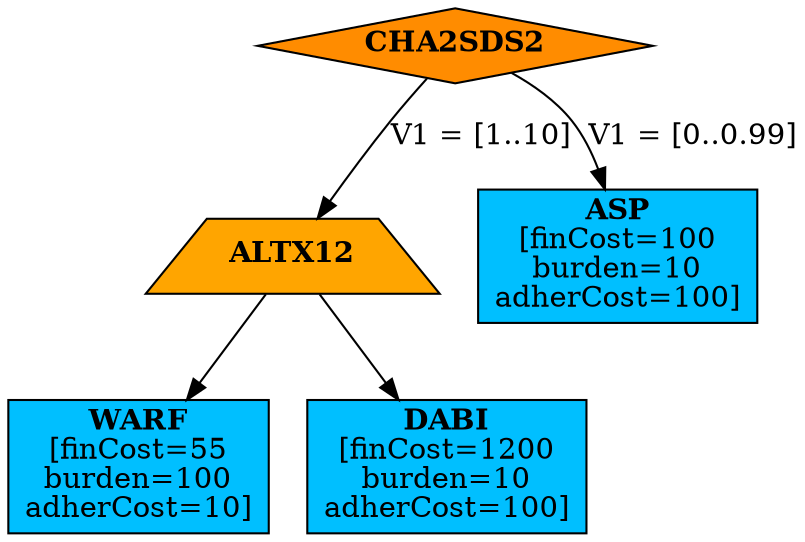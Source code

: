 digraph test_afib {
	cha2sds2 [label=<<b>CHA2SDS2</b>> fillcolor=darkorange shape=diamond style=filled]
	altx12 [label=<<b>ALTX12</b>> fillcolor=orange shape=trapezium style=filled]
	cha2sds2 -> altx12 [label=<V1 = [1..10]>]
	asp [label=<<b>ASP</b><br/>[finCost=100<br/>burden=10<br/>adherCost=100]> fillcolor=deepskyblue shape=box style=filled]
	cha2sds2 -> asp [label=<V1 = [0..0.99]>]
	warf [label=<<b>WARF</b><br/>[finCost=55<br/>burden=100<br/>adherCost=10]> fillcolor=deepskyblue shape=box style=filled]
	altx12 -> warf [label=""]
	dabi [label=<<b>DABI</b><br/>[finCost=1200<br/>burden=10<br/>adherCost=100]> fillcolor=deepskyblue shape=box style=filled]
	altx12 -> dabi [label=""]
}
